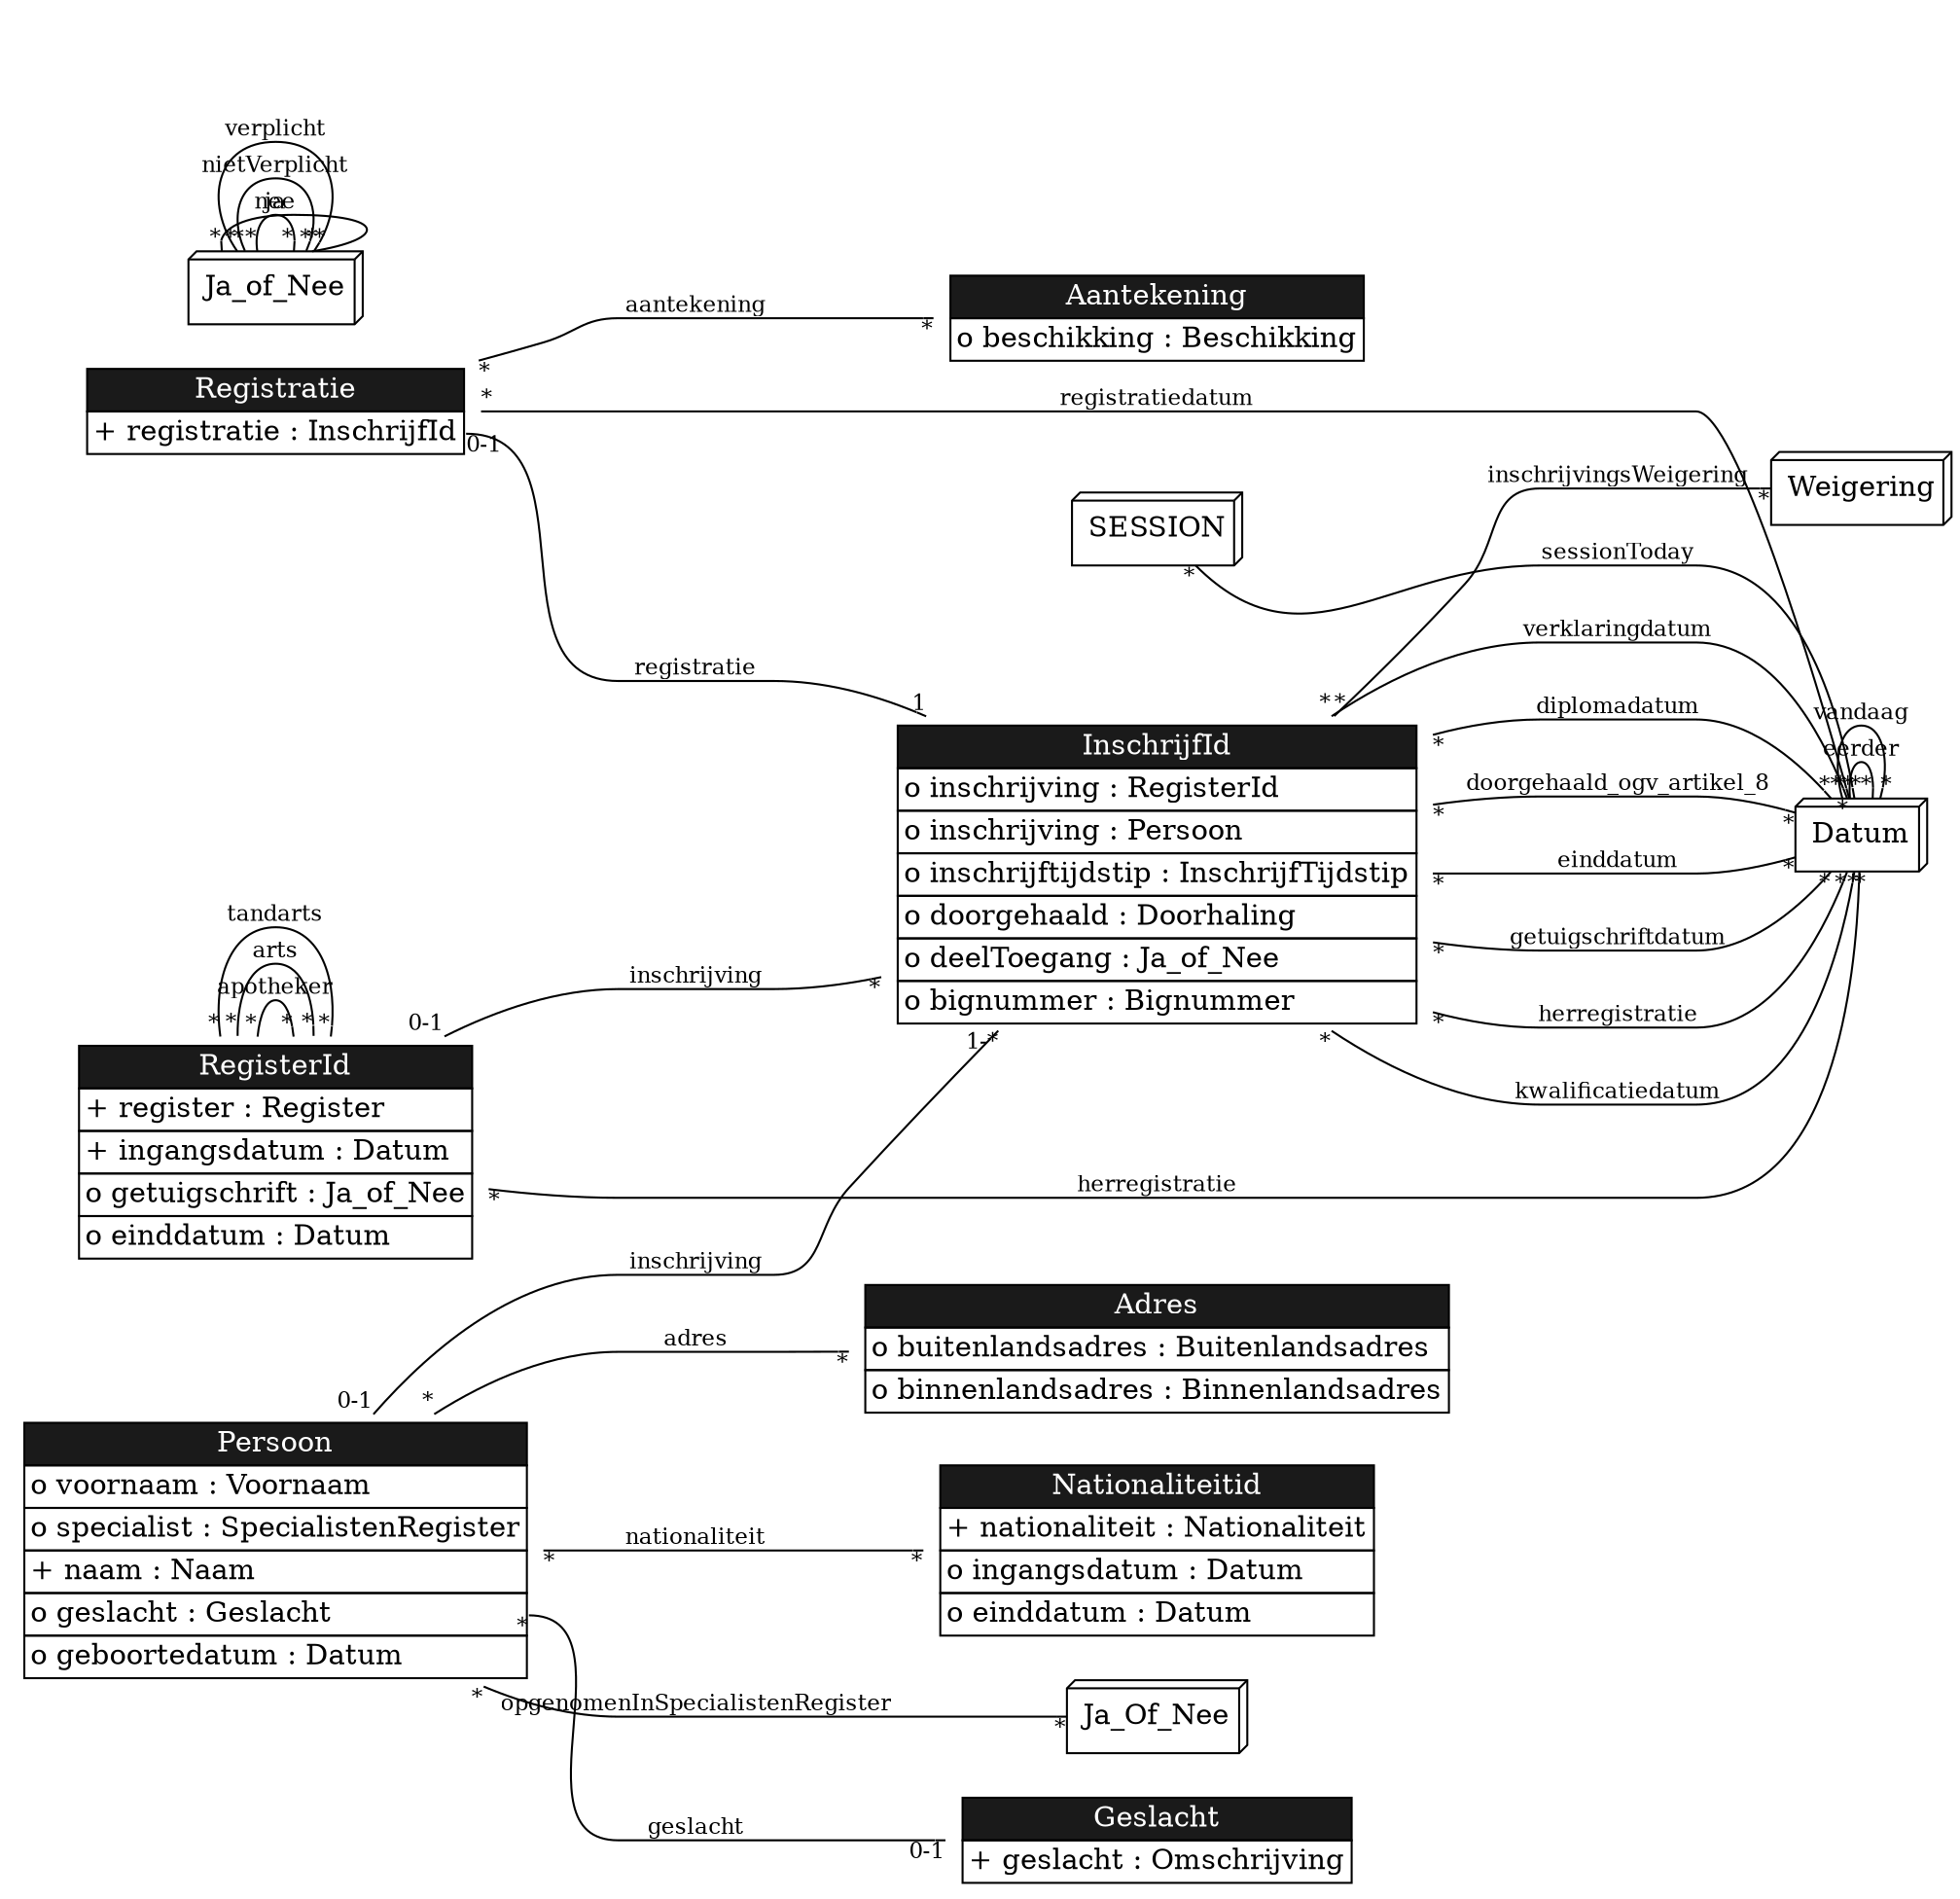 digraph {
	graph [bgcolor=white,
		rankdir=LR
	];
	node [label="\N"];
	edge [fontsize=11,
		minlen=4
	];
	Aantekening	[color=purple,
		label=<<TABLE BGCOLOR="white" COLOR="black" BORDER="0" CELLBORDER="1" CELLSPACING="0"><TR><TD BGCOLOR="gray10" COLOR="black"><FONT COLOR="white">Aantekening</FONT></TD></TR><TR><TD ALIGN="LEFT" PORT="beschikking">o beschikking : Beschikking</TD></TR></TABLE>>,
		shape=plaintext];
	Adres	[color=purple,
		label=<<TABLE BGCOLOR="white" COLOR="black" BORDER="0" CELLBORDER="1" CELLSPACING="0"><TR><TD BGCOLOR="gray10" COLOR="black"><FONT COLOR="white">Adres</FONT></TD></TR><TR><TD ALIGN="LEFT" PORT="buitenlandsadres">o buitenlandsadres : Buitenlandsadres</TD></TR><TR><TD ALIGN="LEFT" PORT="binnenlandsadres">o binnenlandsadres : Binnenlandsadres</TD></TR></TABLE>>,
		shape=plaintext];
	Geslacht	[color=purple,
		label=<<TABLE BGCOLOR="white" COLOR="black" BORDER="0" CELLBORDER="1" CELLSPACING="0"><TR><TD BGCOLOR="gray10" COLOR="black"><FONT COLOR="white">Geslacht</FONT></TD></TR><TR><TD ALIGN="LEFT" PORT="geslacht">+ geslacht : Omschrijving</TD></TR></TABLE>>,
		shape=plaintext];
	InschrijfId	[color=purple,
		label=<<TABLE BGCOLOR="white" COLOR="black" BORDER="0" CELLBORDER="1" CELLSPACING="0"><TR><TD BGCOLOR="gray10" COLOR="black"><FONT COLOR="white">InschrijfId</FONT></TD></TR><TR><TD ALIGN="LEFT" PORT="inschrijving">o inschrijving : RegisterId</TD></TR><TR><TD ALIGN="LEFT" PORT="inschrijving">o inschrijving : Persoon</TD></TR><TR><TD ALIGN="LEFT" PORT="inschrijftijdstip">o inschrijftijdstip : InschrijfTijdstip</TD></TR><TR><TD ALIGN="LEFT" PORT="doorgehaald">o doorgehaald : Doorhaling</TD></TR><TR><TD ALIGN="LEFT" PORT="deelToegang">o deelToegang : Ja_of_Nee</TD></TR><TR><TD ALIGN="LEFT" PORT="bignummer">o bignummer : Bignummer</TD></TR></TABLE>>,
		shape=plaintext];
	Datum	[label=Datum,
		shape=box3d];
	InschrijfId:diplomadatum -> Datum	[arrowhead=onone,
		headlabel="*",
		label=diplomadatum,
		labelfloat=true,
		taillabel="*"];
	InschrijfId:doorgehaald_ogv_artikel_8 -> Datum	[arrowhead=onone,
		headlabel="*",
		label=doorgehaald_ogv_artikel_8,
		labelfloat=true,
		taillabel="*"];
	InschrijfId:einddatum -> Datum	[arrowhead=onone,
		headlabel="*",
		label=einddatum,
		labelfloat=true,
		taillabel="*"];
	InschrijfId:getuigschriftdatum -> Datum	[arrowhead=onone,
		headlabel="*",
		label=getuigschriftdatum,
		labelfloat=true,
		taillabel="*"];
	InschrijfId:herregistratie -> Datum	[arrowhead=onone,
		headlabel="*",
		label=herregistratie,
		labelfloat=true,
		taillabel="*"];
	InschrijfId:kwalificatiedatum -> Datum	[arrowhead=onone,
		headlabel="*",
		label=kwalificatiedatum,
		labelfloat=true,
		taillabel="*"];
	InschrijfId:verklaringdatum -> Datum	[arrowhead=onone,
		headlabel="*",
		label=verklaringdatum,
		labelfloat=true,
		taillabel="*"];
	Weigering	[label=Weigering,
		shape=box3d];
	InschrijfId:inschrijvingsWeigering -> Weigering	[arrowhead=onone,
		headlabel="*",
		label=inschrijvingsWeigering,
		labelfloat=true,
		taillabel="*"];
	Nationaliteitid	[color=purple,
		label=<<TABLE BGCOLOR="white" COLOR="black" BORDER="0" CELLBORDER="1" CELLSPACING="0"><TR><TD BGCOLOR="gray10" COLOR="black"><FONT COLOR="white">Nationaliteitid</FONT></TD></TR><TR><TD ALIGN="LEFT" PORT="nationaliteit">+ nationaliteit : Nationaliteit</TD></TR><TR><TD ALIGN="LEFT" PORT="ingangsdatum">o ingangsdatum : Datum</TD></TR><TR><TD ALIGN="LEFT" PORT="einddatum">o einddatum : Datum</TD></TR></TABLE>>,
		shape=plaintext];
	Persoon	[color=purple,
		label=<<TABLE BGCOLOR="white" COLOR="black" BORDER="0" CELLBORDER="1" CELLSPACING="0"><TR><TD BGCOLOR="gray10" COLOR="black"><FONT COLOR="white">Persoon</FONT></TD></TR><TR><TD ALIGN="LEFT" PORT="voornaam">o voornaam : Voornaam</TD></TR><TR><TD ALIGN="LEFT" PORT="specialist">o specialist : SpecialistenRegister</TD></TR><TR><TD ALIGN="LEFT" PORT="naam">+ naam : Naam</TD></TR><TR><TD ALIGN="LEFT" PORT="geslacht">o geslacht : Geslacht</TD></TR><TR><TD ALIGN="LEFT" PORT="geboortedatum">o geboortedatum : Datum</TD></TR></TABLE>>,
		shape=plaintext];
	Persoon:adres -> Adres	[arrowhead=onone,
		headlabel="*",
		label=adres,
		labelfloat=true,
		taillabel="*"];
	Persoon:geslacht -> Geslacht	[arrowhead=onone,
		headlabel="0-1",
		label=geslacht,
		labelfloat=true,
		taillabel="*"];
	Persoon:inschrijving -> InschrijfId	[arrowhead=onone,
		headlabel="1-*",
		label=inschrijving,
		labelfloat=true,
		taillabel="0-1"];
	Persoon:nationaliteit -> Nationaliteitid	[arrowhead=onone,
		headlabel="*",
		label=nationaliteit,
		labelfloat=true,
		taillabel="*"];
	Ja_Of_Nee	[label=Ja_Of_Nee,
		shape=box3d];
	Persoon:opgenomenInSpecialistenRegister -> Ja_Of_Nee	[arrowhead=onone,
		headlabel="*",
		label=opgenomenInSpecialistenRegister,
		labelfloat=true,
		taillabel="*"];
	RegisterId	[color=purple,
		label=<<TABLE BGCOLOR="white" COLOR="black" BORDER="0" CELLBORDER="1" CELLSPACING="0"><TR><TD BGCOLOR="gray10" COLOR="black"><FONT COLOR="white">RegisterId</FONT></TD></TR><TR><TD ALIGN="LEFT" PORT="register">+ register : Register</TD></TR><TR><TD ALIGN="LEFT" PORT="ingangsdatum">+ ingangsdatum : Datum</TD></TR><TR><TD ALIGN="LEFT" PORT="getuigschrift">o getuigschrift : Ja_of_Nee</TD></TR><TR><TD ALIGN="LEFT" PORT="einddatum">o einddatum : Datum</TD></TR></TABLE>>,
		shape=plaintext];
	RegisterId:inschrijving -> InschrijfId	[arrowhead=onone,
		headlabel="*",
		label=inschrijving,
		labelfloat=true,
		taillabel="0-1"];
	RegisterId:apotheker -> RegisterId	[arrowhead=onone,
		headlabel="*",
		label=apotheker,
		labelfloat=true,
		taillabel="*"];
	RegisterId:arts -> RegisterId	[arrowhead=onone,
		headlabel="*",
		label=arts,
		labelfloat=true,
		taillabel="*"];
	RegisterId:tandarts -> RegisterId	[arrowhead=onone,
		headlabel="*",
		label=tandarts,
		labelfloat=true,
		taillabel="*"];
	RegisterId:herregistratie -> Datum	[arrowhead=onone,
		headlabel="*",
		label=herregistratie,
		labelfloat=true,
		taillabel="*"];
	Registratie	[color=purple,
		label=<<TABLE BGCOLOR="white" COLOR="black" BORDER="0" CELLBORDER="1" CELLSPACING="0"><TR><TD BGCOLOR="gray10" COLOR="black"><FONT COLOR="white">Registratie</FONT></TD></TR><TR><TD ALIGN="LEFT" PORT="registratie">+ registratie : InschrijfId</TD></TR></TABLE>>,
		shape=plaintext];
	Registratie:aantekening -> Aantekening	[arrowhead=onone,
		headlabel="*",
		label=aantekening,
		labelfloat=true,
		taillabel="*"];
	Registratie:registratie -> InschrijfId	[arrowhead=onone,
		headlabel=1,
		label=registratie,
		labelfloat=true,
		taillabel="0-1"];
	Registratie:registratiedatum -> Datum	[arrowhead=onone,
		headlabel="*",
		label=registratiedatum,
		labelfloat=true,
		taillabel="*"];
	Datum:eerder -> Datum	[arrowhead=onone,
		headlabel="*",
		label=eerder,
		labelfloat=true,
		taillabel="*"];
	Datum:vandaag -> Datum	[arrowhead=onone,
		headlabel="*",
		label=vandaag,
		labelfloat=true,
		taillabel="*"];
	Ja_of_Nee	[label=Ja_of_Nee,
		shape=box3d];
	Ja_of_Nee:ja -> Ja_of_Nee	[arrowhead=onone,
		headlabel="*",
		label=ja,
		labelfloat=true,
		taillabel="*"];
	Ja_of_Nee:nee -> Ja_of_Nee	[arrowhead=onone,
		headlabel="*",
		label=nee,
		labelfloat=true,
		taillabel="*"];
	Ja_of_Nee:nietVerplicht -> Ja_of_Nee	[arrowhead=onone,
		headlabel="*",
		label=nietVerplicht,
		labelfloat=true,
		taillabel="*"];
	Ja_of_Nee:verplicht -> Ja_of_Nee	[arrowhead=onone,
		headlabel="*",
		label=verplicht,
		labelfloat=true,
		taillabel="*"];
	SESSION	[label=SESSION,
		shape=box3d];
	SESSION:sessionToday -> Datum	[arrowhead=onone,
		headlabel="*",
		label=sessionToday,
		labelfloat=true,
		taillabel="*"];
}
